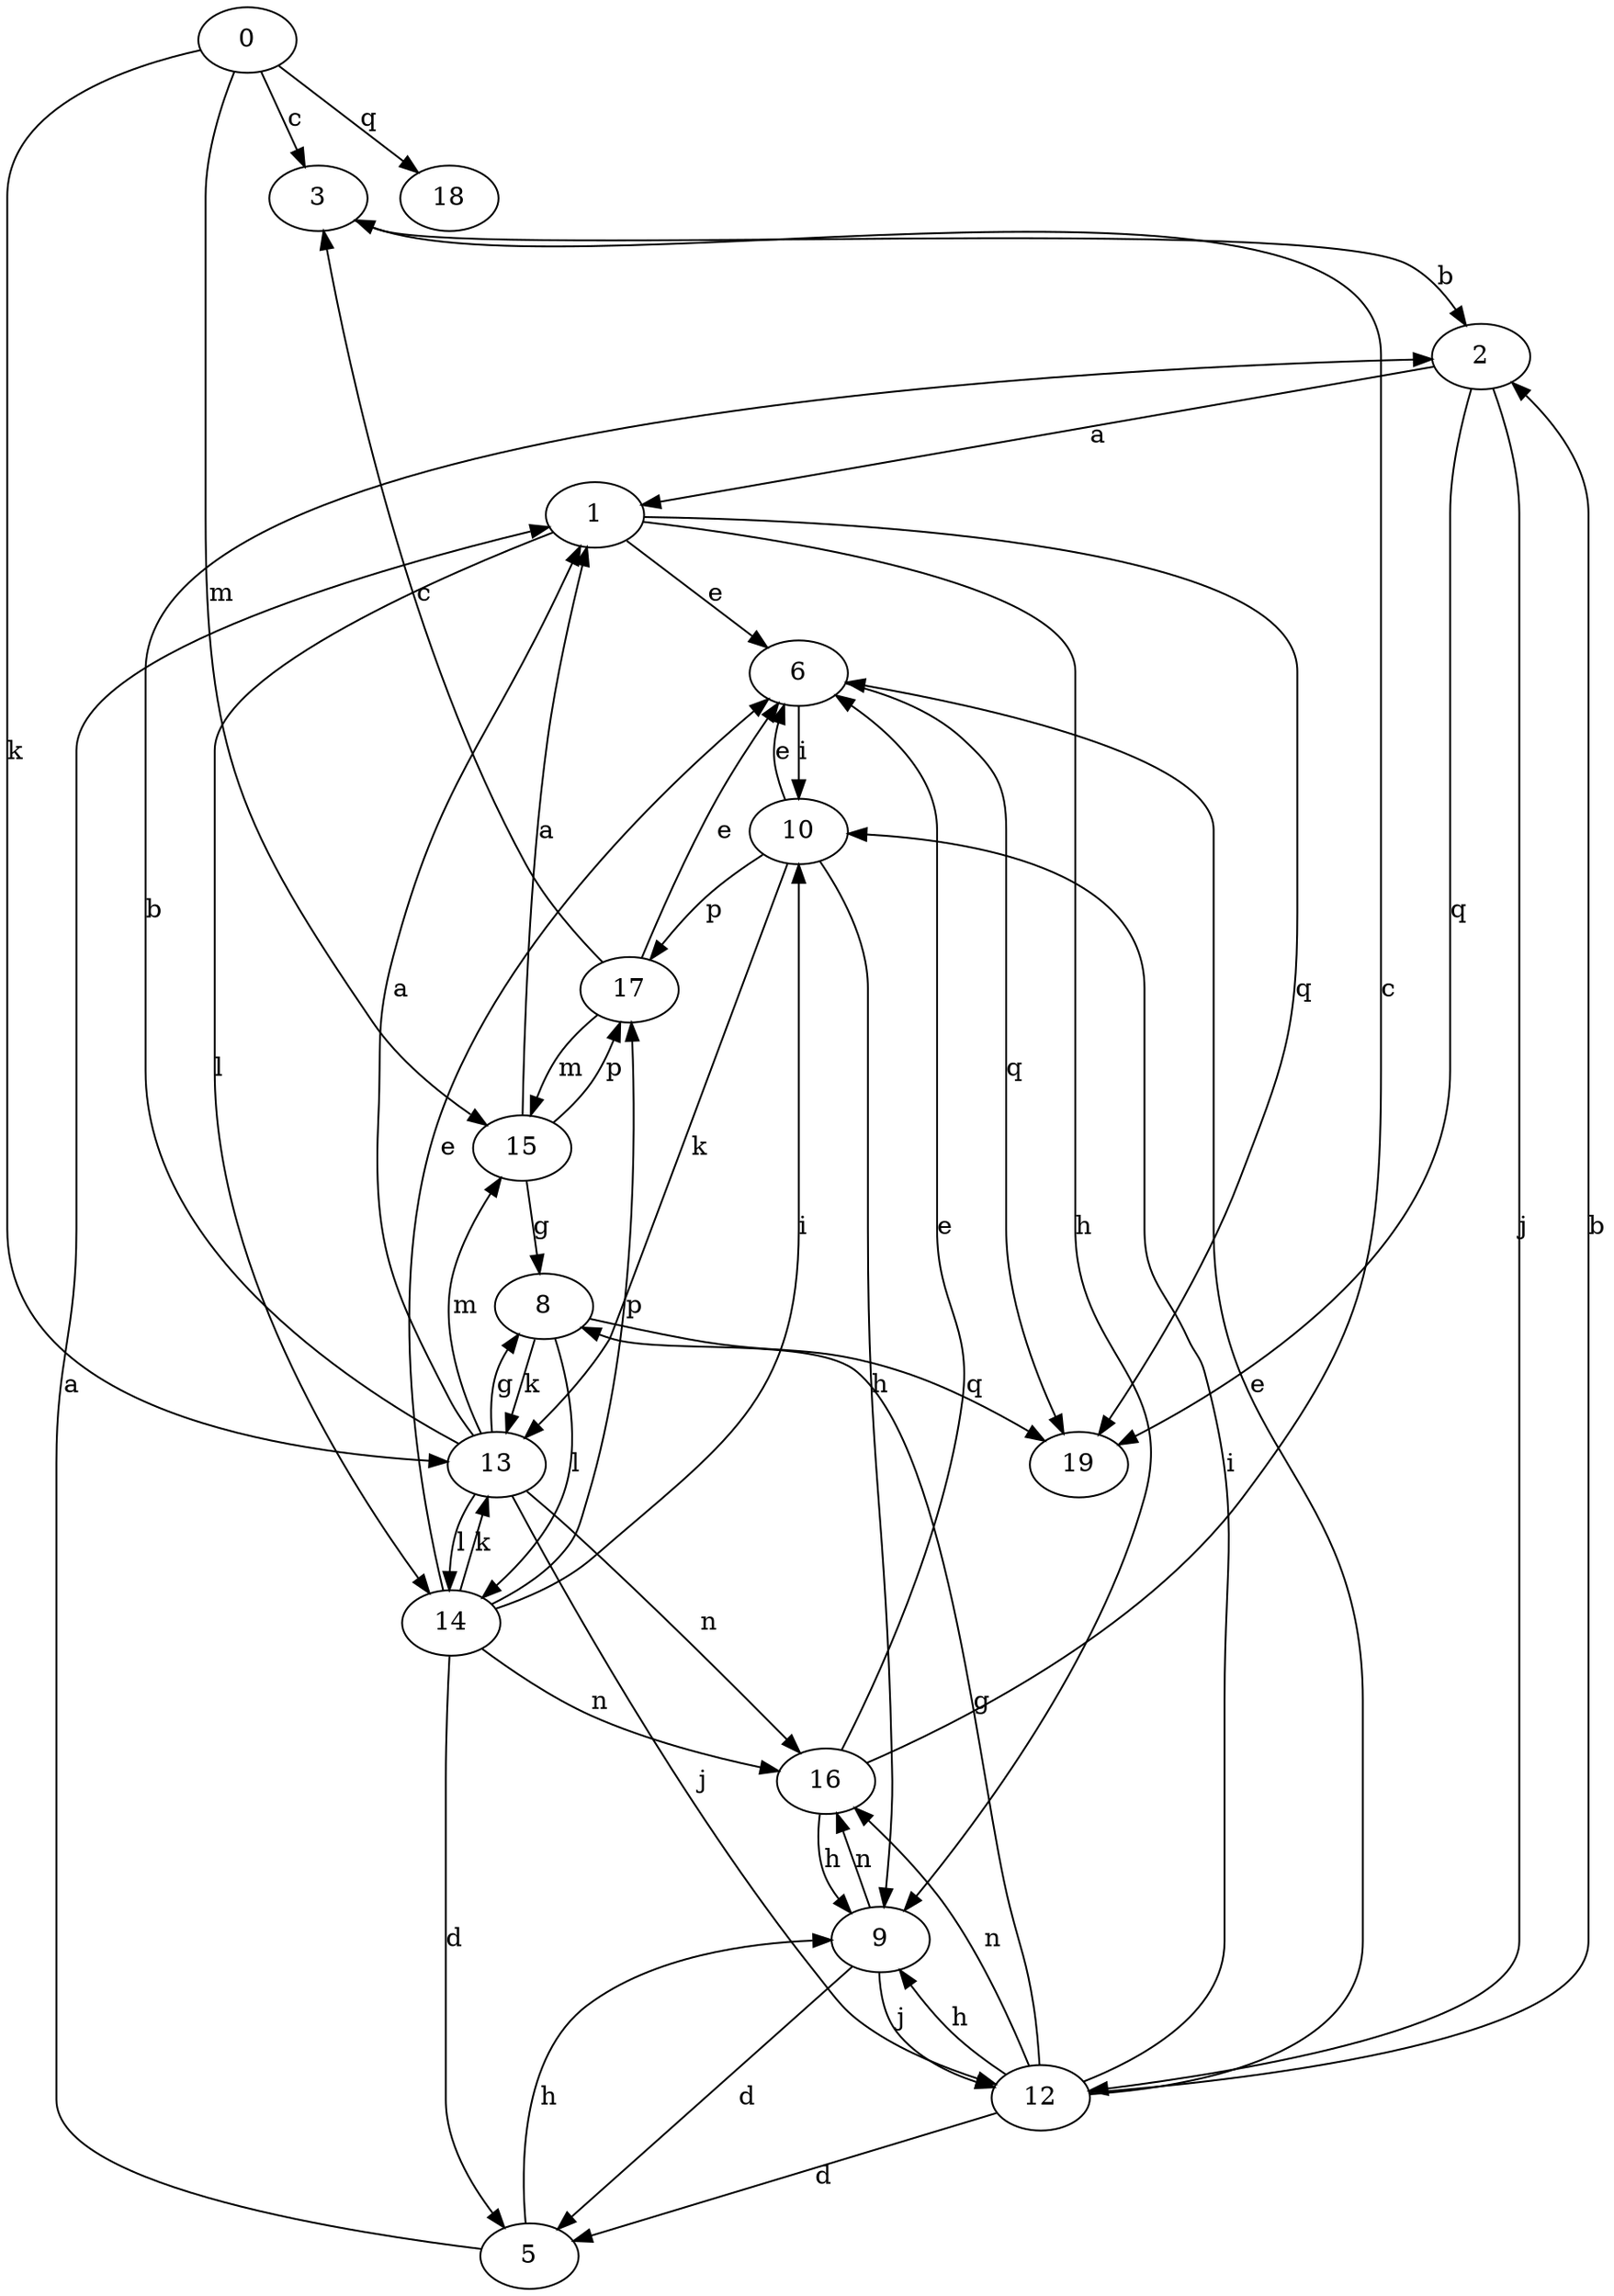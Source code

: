 strict digraph  {
0;
1;
2;
3;
5;
6;
8;
9;
10;
12;
13;
14;
15;
16;
17;
18;
19;
0 -> 3  [label=c];
0 -> 13  [label=k];
0 -> 15  [label=m];
0 -> 18  [label=q];
1 -> 6  [label=e];
1 -> 9  [label=h];
1 -> 14  [label=l];
1 -> 19  [label=q];
2 -> 1  [label=a];
2 -> 12  [label=j];
2 -> 19  [label=q];
3 -> 2  [label=b];
5 -> 1  [label=a];
5 -> 9  [label=h];
6 -> 10  [label=i];
6 -> 19  [label=q];
8 -> 13  [label=k];
8 -> 14  [label=l];
8 -> 19  [label=q];
9 -> 5  [label=d];
9 -> 12  [label=j];
9 -> 16  [label=n];
10 -> 6  [label=e];
10 -> 9  [label=h];
10 -> 13  [label=k];
10 -> 17  [label=p];
12 -> 2  [label=b];
12 -> 5  [label=d];
12 -> 6  [label=e];
12 -> 8  [label=g];
12 -> 9  [label=h];
12 -> 10  [label=i];
12 -> 16  [label=n];
13 -> 1  [label=a];
13 -> 2  [label=b];
13 -> 8  [label=g];
13 -> 12  [label=j];
13 -> 14  [label=l];
13 -> 15  [label=m];
13 -> 16  [label=n];
14 -> 5  [label=d];
14 -> 6  [label=e];
14 -> 10  [label=i];
14 -> 13  [label=k];
14 -> 16  [label=n];
14 -> 17  [label=p];
15 -> 1  [label=a];
15 -> 8  [label=g];
15 -> 17  [label=p];
16 -> 3  [label=c];
16 -> 6  [label=e];
16 -> 9  [label=h];
17 -> 3  [label=c];
17 -> 6  [label=e];
17 -> 15  [label=m];
}
